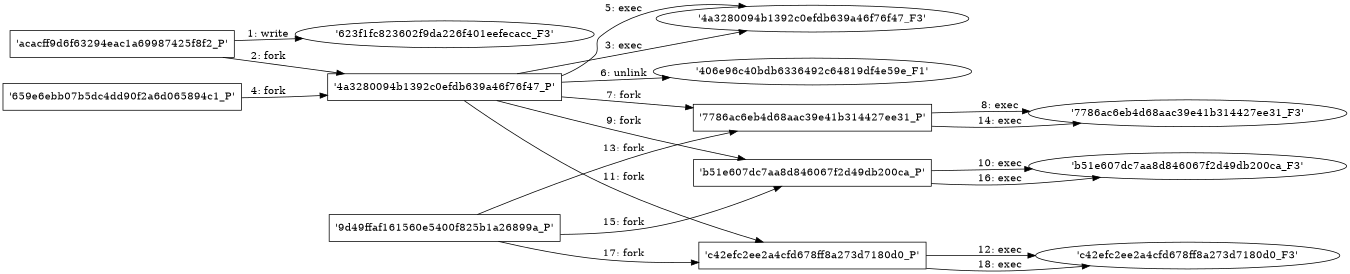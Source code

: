 digraph "D:\Learning\Paper\apt\基于CTI的攻击预警\Dataset\攻击图\ASGfromALLCTI\New insights on cybersecurity in the age of hybrid work.dot" {
rankdir="LR"
size="9"
fixedsize="false"
splines="true"
nodesep=0.3
ranksep=0
fontsize=10
overlap="scalexy"
engine= "neato"
	"'623f1fc823602f9da226f401eefecacc_F3'" [node_type=file shape=ellipse]
	"'acacff9d6f63294eac1a69987425f8f2_P'" [node_type=Process shape=box]
	"'acacff9d6f63294eac1a69987425f8f2_P'" -> "'623f1fc823602f9da226f401eefecacc_F3'" [label="1: write"]
	"'acacff9d6f63294eac1a69987425f8f2_P'" [node_type=Process shape=box]
	"'4a3280094b1392c0efdb639a46f76f47_P'" [node_type=Process shape=box]
	"'acacff9d6f63294eac1a69987425f8f2_P'" -> "'4a3280094b1392c0efdb639a46f76f47_P'" [label="2: fork"]
	"'4a3280094b1392c0efdb639a46f76f47_P'" [node_type=Process shape=box]
	"'4a3280094b1392c0efdb639a46f76f47_F3'" [node_type=File shape=ellipse]
	"'4a3280094b1392c0efdb639a46f76f47_P'" -> "'4a3280094b1392c0efdb639a46f76f47_F3'" [label="3: exec"]
	"'659e6ebb07b5dc4dd90f2a6d065894c1_P'" [node_type=Process shape=box]
	"'4a3280094b1392c0efdb639a46f76f47_P'" [node_type=Process shape=box]
	"'659e6ebb07b5dc4dd90f2a6d065894c1_P'" -> "'4a3280094b1392c0efdb639a46f76f47_P'" [label="4: fork"]
	"'4a3280094b1392c0efdb639a46f76f47_P'" [node_type=Process shape=box]
	"'4a3280094b1392c0efdb639a46f76f47_F3'" [node_type=File shape=ellipse]
	"'4a3280094b1392c0efdb639a46f76f47_P'" -> "'4a3280094b1392c0efdb639a46f76f47_F3'" [label="5: exec"]
	"'406e96c40bdb6336492c64819df4e59e_F1'" [node_type=file shape=ellipse]
	"'4a3280094b1392c0efdb639a46f76f47_P'" [node_type=Process shape=box]
	"'4a3280094b1392c0efdb639a46f76f47_P'" -> "'406e96c40bdb6336492c64819df4e59e_F1'" [label="6: unlink"]
	"'4a3280094b1392c0efdb639a46f76f47_P'" [node_type=Process shape=box]
	"'7786ac6eb4d68aac39e41b314427ee31_P'" [node_type=Process shape=box]
	"'4a3280094b1392c0efdb639a46f76f47_P'" -> "'7786ac6eb4d68aac39e41b314427ee31_P'" [label="7: fork"]
	"'7786ac6eb4d68aac39e41b314427ee31_P'" [node_type=Process shape=box]
	"'7786ac6eb4d68aac39e41b314427ee31_F3'" [node_type=File shape=ellipse]
	"'7786ac6eb4d68aac39e41b314427ee31_P'" -> "'7786ac6eb4d68aac39e41b314427ee31_F3'" [label="8: exec"]
	"'4a3280094b1392c0efdb639a46f76f47_P'" [node_type=Process shape=box]
	"'b51e607dc7aa8d846067f2d49db200ca_P'" [node_type=Process shape=box]
	"'4a3280094b1392c0efdb639a46f76f47_P'" -> "'b51e607dc7aa8d846067f2d49db200ca_P'" [label="9: fork"]
	"'b51e607dc7aa8d846067f2d49db200ca_P'" [node_type=Process shape=box]
	"'b51e607dc7aa8d846067f2d49db200ca_F3'" [node_type=File shape=ellipse]
	"'b51e607dc7aa8d846067f2d49db200ca_P'" -> "'b51e607dc7aa8d846067f2d49db200ca_F3'" [label="10: exec"]
	"'4a3280094b1392c0efdb639a46f76f47_P'" [node_type=Process shape=box]
	"'c42efc2ee2a4cfd678ff8a273d7180d0_P'" [node_type=Process shape=box]
	"'4a3280094b1392c0efdb639a46f76f47_P'" -> "'c42efc2ee2a4cfd678ff8a273d7180d0_P'" [label="11: fork"]
	"'c42efc2ee2a4cfd678ff8a273d7180d0_P'" [node_type=Process shape=box]
	"'c42efc2ee2a4cfd678ff8a273d7180d0_F3'" [node_type=File shape=ellipse]
	"'c42efc2ee2a4cfd678ff8a273d7180d0_P'" -> "'c42efc2ee2a4cfd678ff8a273d7180d0_F3'" [label="12: exec"]
	"'9d49ffaf161560e5400f825b1a26899a_P'" [node_type=Process shape=box]
	"'7786ac6eb4d68aac39e41b314427ee31_P'" [node_type=Process shape=box]
	"'9d49ffaf161560e5400f825b1a26899a_P'" -> "'7786ac6eb4d68aac39e41b314427ee31_P'" [label="13: fork"]
	"'7786ac6eb4d68aac39e41b314427ee31_P'" [node_type=Process shape=box]
	"'7786ac6eb4d68aac39e41b314427ee31_F3'" [node_type=File shape=ellipse]
	"'7786ac6eb4d68aac39e41b314427ee31_P'" -> "'7786ac6eb4d68aac39e41b314427ee31_F3'" [label="14: exec"]
	"'9d49ffaf161560e5400f825b1a26899a_P'" [node_type=Process shape=box]
	"'b51e607dc7aa8d846067f2d49db200ca_P'" [node_type=Process shape=box]
	"'9d49ffaf161560e5400f825b1a26899a_P'" -> "'b51e607dc7aa8d846067f2d49db200ca_P'" [label="15: fork"]
	"'b51e607dc7aa8d846067f2d49db200ca_P'" [node_type=Process shape=box]
	"'b51e607dc7aa8d846067f2d49db200ca_F3'" [node_type=File shape=ellipse]
	"'b51e607dc7aa8d846067f2d49db200ca_P'" -> "'b51e607dc7aa8d846067f2d49db200ca_F3'" [label="16: exec"]
	"'9d49ffaf161560e5400f825b1a26899a_P'" [node_type=Process shape=box]
	"'c42efc2ee2a4cfd678ff8a273d7180d0_P'" [node_type=Process shape=box]
	"'9d49ffaf161560e5400f825b1a26899a_P'" -> "'c42efc2ee2a4cfd678ff8a273d7180d0_P'" [label="17: fork"]
	"'c42efc2ee2a4cfd678ff8a273d7180d0_P'" [node_type=Process shape=box]
	"'c42efc2ee2a4cfd678ff8a273d7180d0_F3'" [node_type=File shape=ellipse]
	"'c42efc2ee2a4cfd678ff8a273d7180d0_P'" -> "'c42efc2ee2a4cfd678ff8a273d7180d0_F3'" [label="18: exec"]
}
